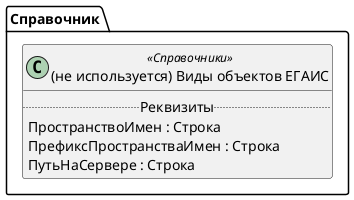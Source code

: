 ﻿@startuml УдалитьВидыОбъектовЕГАИС
'!include templates.wsd
'..\include templates.wsd
class Справочник.УдалитьВидыОбъектовЕГАИС as "(не используется) Виды объектов ЕГАИС" <<Справочники>>
{
..Реквизиты..
ПространствоИмен : Строка
ПрефиксПространстваИмен : Строка
ПутьНаСервере : Строка
}
@enduml
